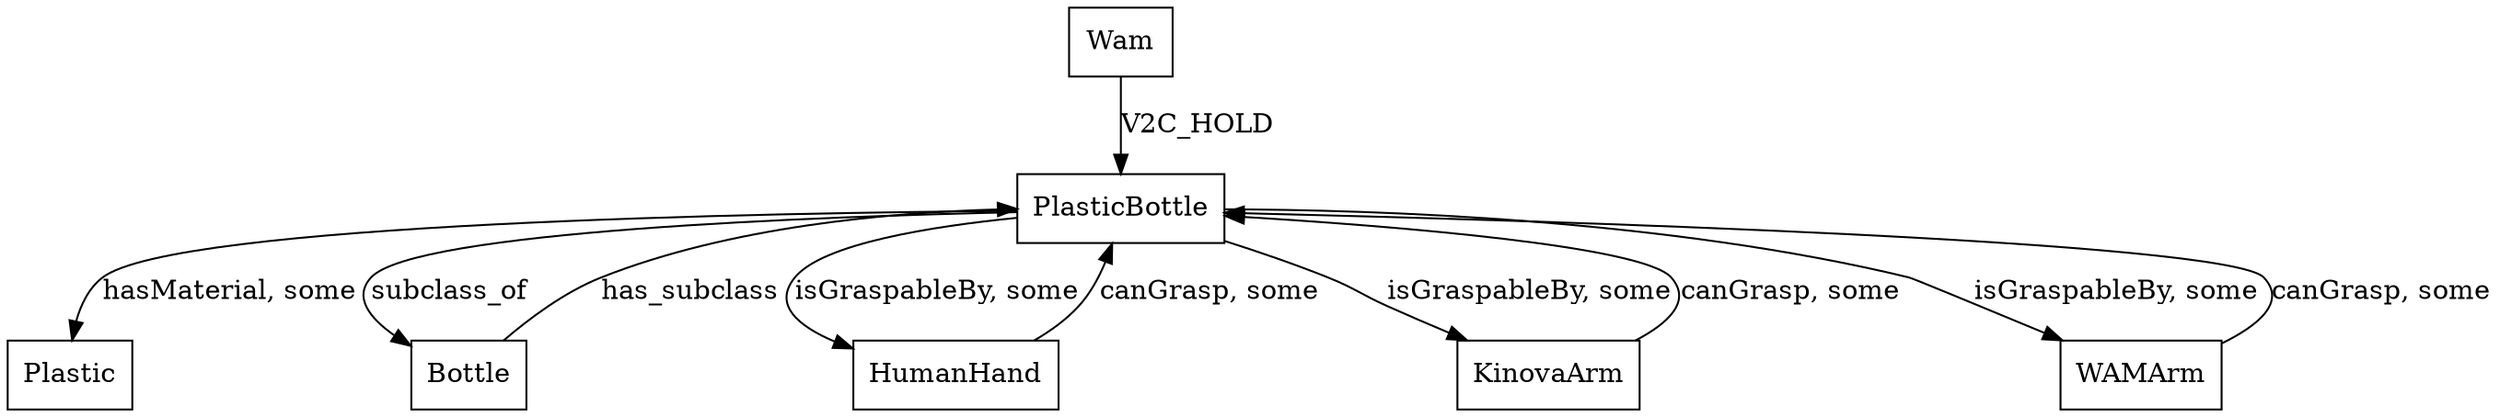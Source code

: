 digraph KG {
	node [shape=box]
	node [shape=box]
	PlasticBottle
	Plastic
	PlasticBottle -> Plastic [label="hasMaterial, some"]
	node [shape=box]
	PlasticBottle
	Bottle
	PlasticBottle -> Bottle [label=subclass_of]
	node [shape=box]
	PlasticBottle
	HumanHand
	PlasticBottle -> HumanHand [label="isGraspableBy, some"]
	node [shape=box]
	PlasticBottle
	KinovaArm
	PlasticBottle -> KinovaArm [label="isGraspableBy, some"]
	node [shape=box]
	PlasticBottle
	WAMArm
	PlasticBottle -> WAMArm [label="isGraspableBy, some"]
	node [shape=box]
	Bottle
	PlasticBottle
	Bottle -> PlasticBottle [label=has_subclass]
	node [shape=box]
	HumanHand
	PlasticBottle
	HumanHand -> PlasticBottle [label="canGrasp, some"]
	node [shape=box]
	KinovaArm
	PlasticBottle
	KinovaArm -> PlasticBottle [label="canGrasp, some"]
	node [shape=box]
	WAMArm
	PlasticBottle
	WAMArm -> PlasticBottle [label="canGrasp, some"]
	node [shape=box]
	Wam
	PlasticBottle
	Wam -> PlasticBottle [label=V2C_HOLD]
}
